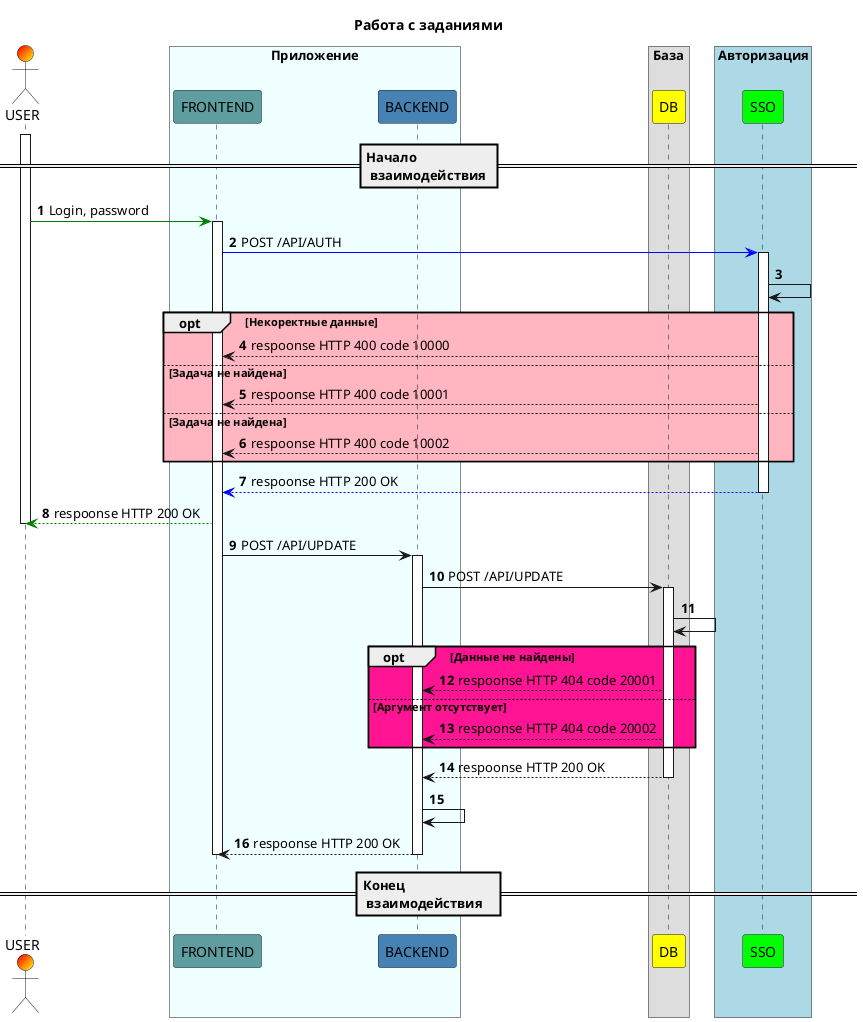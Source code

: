 @startuml sequence_uml_01

title: Работа с заданиями

autonumber

actor USER #Red/Yellow

box "Приложение" #azure
    participant FRONTEND #CadetBlue
    participant BACKEND  #SteelBlue
end box

box "База"
    participant DB #yellow
end box

box "Авторизация" #LightBlue
    participant SSO #lime
end box

== Начало \n взаимодействия ==

activate USER
    USER [#green]-> FRONTEND: Login, password

activate FRONTEND
    FRONTEND [#blue]-> SSO: POST /API/AUTH

activate SSO
    SSO -> SSO
    opt #LightPink Некоректные данные 
        SSO --> FRONTEND: respoonse HTTP 400 code 10000
        else Задача не найдена
        SSO --> FRONTEND: respoonse HTTP 400 code 10001
        else Задача не найдена
        SSO --> FRONTEND: respoonse HTTP 400 code 10002
    end
    SSO [#blue]--> FRONTEND: respoonse HTTP 200 OK
deactivate SSO

    FRONTEND [#green]--> USER: respoonse HTTP 200 OK
deactivate USER

    FRONTEND -> BACKEND: POST /API/UPDATE

activate BACKEND
    BACKEND -> DB: POST /API/UPDATE

activate DB
    DB -> DB
    opt #DeepPink Данные не найдены
        DB --> BACKEND:respoonse HTTP 404 code 20001
        else Аргумент отсутствует
        DB --> BACKEND:respoonse HTTP 404 code 20002
    end
    DB --> BACKEND:respoonse HTTP 200 OK
deactivate DB

    BACKEND -> BACKEND
    BACKEND --> FRONTEND:respoonse HTTP 200 OK
deactivate BACKEND
deactivate FRONTEND

== Конец \n взаимодействия   ==

@enduml
